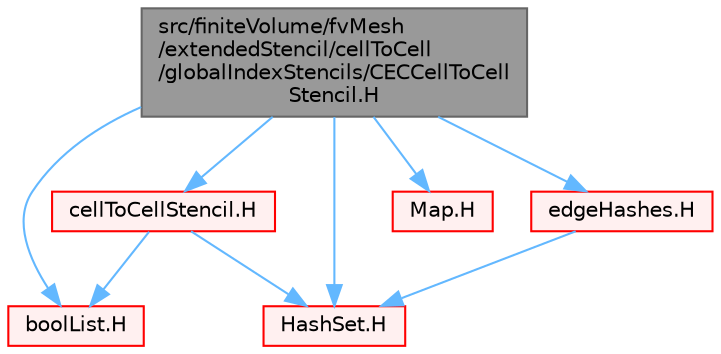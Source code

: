 digraph "src/finiteVolume/fvMesh/extendedStencil/cellToCell/globalIndexStencils/CECCellToCellStencil.H"
{
 // LATEX_PDF_SIZE
  bgcolor="transparent";
  edge [fontname=Helvetica,fontsize=10,labelfontname=Helvetica,labelfontsize=10];
  node [fontname=Helvetica,fontsize=10,shape=box,height=0.2,width=0.4];
  Node1 [id="Node000001",label="src/finiteVolume/fvMesh\l/extendedStencil/cellToCell\l/globalIndexStencils/CECCellToCell\lStencil.H",height=0.2,width=0.4,color="gray40", fillcolor="grey60", style="filled", fontcolor="black",tooltip=" "];
  Node1 -> Node2 [id="edge1_Node000001_Node000002",color="steelblue1",style="solid",tooltip=" "];
  Node2 [id="Node000002",label="cellToCellStencil.H",height=0.2,width=0.4,color="red", fillcolor="#FFF0F0", style="filled",URL="$cellToCellStencil_8H.html",tooltip=" "];
  Node2 -> Node149 [id="edge2_Node000002_Node000149",color="steelblue1",style="solid",tooltip=" "];
  Node149 [id="Node000149",label="boolList.H",height=0.2,width=0.4,color="red", fillcolor="#FFF0F0", style="filled",URL="$boolList_8H.html",tooltip=" "];
  Node2 -> Node137 [id="edge3_Node000002_Node000137",color="steelblue1",style="solid",tooltip=" "];
  Node137 [id="Node000137",label="HashSet.H",height=0.2,width=0.4,color="red", fillcolor="#FFF0F0", style="filled",URL="$HashSet_8H.html",tooltip=" "];
  Node1 -> Node149 [id="edge4_Node000001_Node000149",color="steelblue1",style="solid",tooltip=" "];
  Node1 -> Node137 [id="edge5_Node000001_Node000137",color="steelblue1",style="solid",tooltip=" "];
  Node1 -> Node138 [id="edge6_Node000001_Node000138",color="steelblue1",style="solid",tooltip=" "];
  Node138 [id="Node000138",label="Map.H",height=0.2,width=0.4,color="red", fillcolor="#FFF0F0", style="filled",URL="$Map_8H.html",tooltip=" "];
  Node1 -> Node224 [id="edge7_Node000001_Node000224",color="steelblue1",style="solid",tooltip=" "];
  Node224 [id="Node000224",label="edgeHashes.H",height=0.2,width=0.4,color="red", fillcolor="#FFF0F0", style="filled",URL="$edgeHashes_8H.html",tooltip=" "];
  Node224 -> Node137 [id="edge8_Node000224_Node000137",color="steelblue1",style="solid",tooltip=" "];
}
